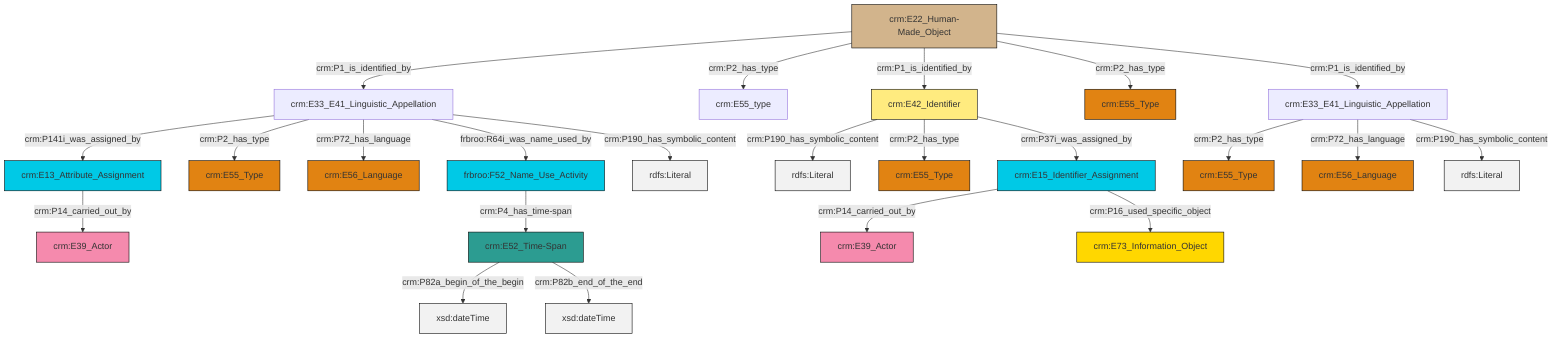 graph TD
classDef Literal fill:#f2f2f2,stroke:#000000;
classDef CRM_Entity fill:#FFFFFF,stroke:#000000;
classDef Temporal_Entity fill:#00C9E6, stroke:#000000;
classDef Type fill:#E18312, stroke:#000000;
classDef Time-Span fill:#2C9C91, stroke:#000000;
classDef Appellation fill:#FFEB7F, stroke:#000000;
classDef Place fill:#008836, stroke:#000000;
classDef Persistent_Item fill:#B266B2, stroke:#000000;
classDef Conceptual_Object fill:#FFD700, stroke:#000000;
classDef Physical_Thing fill:#D2B48C, stroke:#000000;
classDef Actor fill:#f58aad, stroke:#000000;
classDef PC_Classes fill:#4ce600, stroke:#000000;
classDef Multi fill:#cccccc,stroke:#000000;

0["crm:E22_Human-Made_Object"]:::Physical_Thing -->|crm:P1_is_identified_by| 1["crm:E33_E41_Linguistic_Appellation"]:::Default
1["crm:E33_E41_Linguistic_Appellation"]:::Default -->|crm:P141i_was_assigned_by| 2["crm:E13_Attribute_Assignment"]:::Temporal_Entity
3["crm:E42_Identifier"]:::Appellation -->|crm:P190_has_symbolic_content| 4[rdfs:Literal]:::Literal
0["crm:E22_Human-Made_Object"]:::Physical_Thing -->|crm:P2_has_type| 6["crm:E55_type"]:::Default
3["crm:E42_Identifier"]:::Appellation -->|crm:P2_has_type| 7["crm:E55_Type"]:::Type
1["crm:E33_E41_Linguistic_Appellation"]:::Default -->|crm:P2_has_type| 8["crm:E55_Type"]:::Type
1["crm:E33_E41_Linguistic_Appellation"]:::Default -->|crm:P72_has_language| 9["crm:E56_Language"]:::Type
10["crm:E52_Time-Span"]:::Time-Span -->|crm:P82a_begin_of_the_begin| 11[xsd:dateTime]:::Literal
12["crm:E15_Identifier_Assignment"]:::Temporal_Entity -->|crm:P14_carried_out_by| 13["crm:E39_Actor"]:::Actor
10["crm:E52_Time-Span"]:::Time-Span -->|crm:P82b_end_of_the_end| 14[xsd:dateTime]:::Literal
15["crm:E33_E41_Linguistic_Appellation"]:::Default -->|crm:P2_has_type| 16["crm:E55_Type"]:::Type
15["crm:E33_E41_Linguistic_Appellation"]:::Default -->|crm:P72_has_language| 17["crm:E56_Language"]:::Type
0["crm:E22_Human-Made_Object"]:::Physical_Thing -->|crm:P1_is_identified_by| 3["crm:E42_Identifier"]:::Appellation
2["crm:E13_Attribute_Assignment"]:::Temporal_Entity -->|crm:P14_carried_out_by| 20["crm:E39_Actor"]:::Actor
1["crm:E33_E41_Linguistic_Appellation"]:::Default -->|frbroo:R64i_was_name_used_by| 18["frbroo:F52_Name_Use_Activity"]:::Temporal_Entity
18["frbroo:F52_Name_Use_Activity"]:::Temporal_Entity -->|crm:P4_has_time-span| 10["crm:E52_Time-Span"]:::Time-Span
0["crm:E22_Human-Made_Object"]:::Physical_Thing -->|crm:P2_has_type| 24["crm:E55_Type"]:::Type
12["crm:E15_Identifier_Assignment"]:::Temporal_Entity -->|crm:P16_used_specific_object| 25["crm:E73_Information_Object"]:::Conceptual_Object
1["crm:E33_E41_Linguistic_Appellation"]:::Default -->|crm:P190_has_symbolic_content| 30[rdfs:Literal]:::Literal
15["crm:E33_E41_Linguistic_Appellation"]:::Default -->|crm:P190_has_symbolic_content| 32[rdfs:Literal]:::Literal
0["crm:E22_Human-Made_Object"]:::Physical_Thing -->|crm:P1_is_identified_by| 15["crm:E33_E41_Linguistic_Appellation"]:::Default
3["crm:E42_Identifier"]:::Appellation -->|crm:P37i_was_assigned_by| 12["crm:E15_Identifier_Assignment"]:::Temporal_Entity